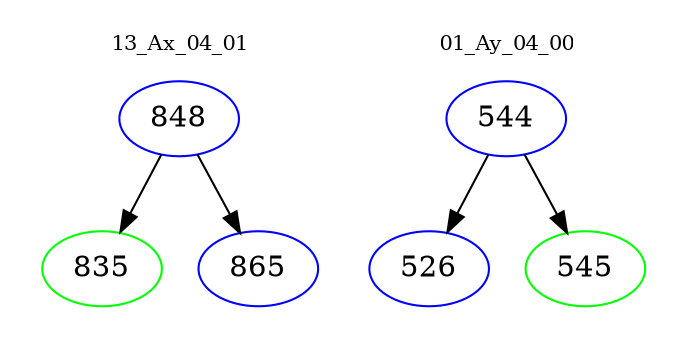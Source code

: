 digraph{
subgraph cluster_0 {
color = white
label = "13_Ax_04_01";
fontsize=10;
T0_848 [label="848", color="blue"]
T0_848 -> T0_835 [color="black"]
T0_835 [label="835", color="green"]
T0_848 -> T0_865 [color="black"]
T0_865 [label="865", color="blue"]
}
subgraph cluster_1 {
color = white
label = "01_Ay_04_00";
fontsize=10;
T1_544 [label="544", color="blue"]
T1_544 -> T1_526 [color="black"]
T1_526 [label="526", color="blue"]
T1_544 -> T1_545 [color="black"]
T1_545 [label="545", color="green"]
}
}
